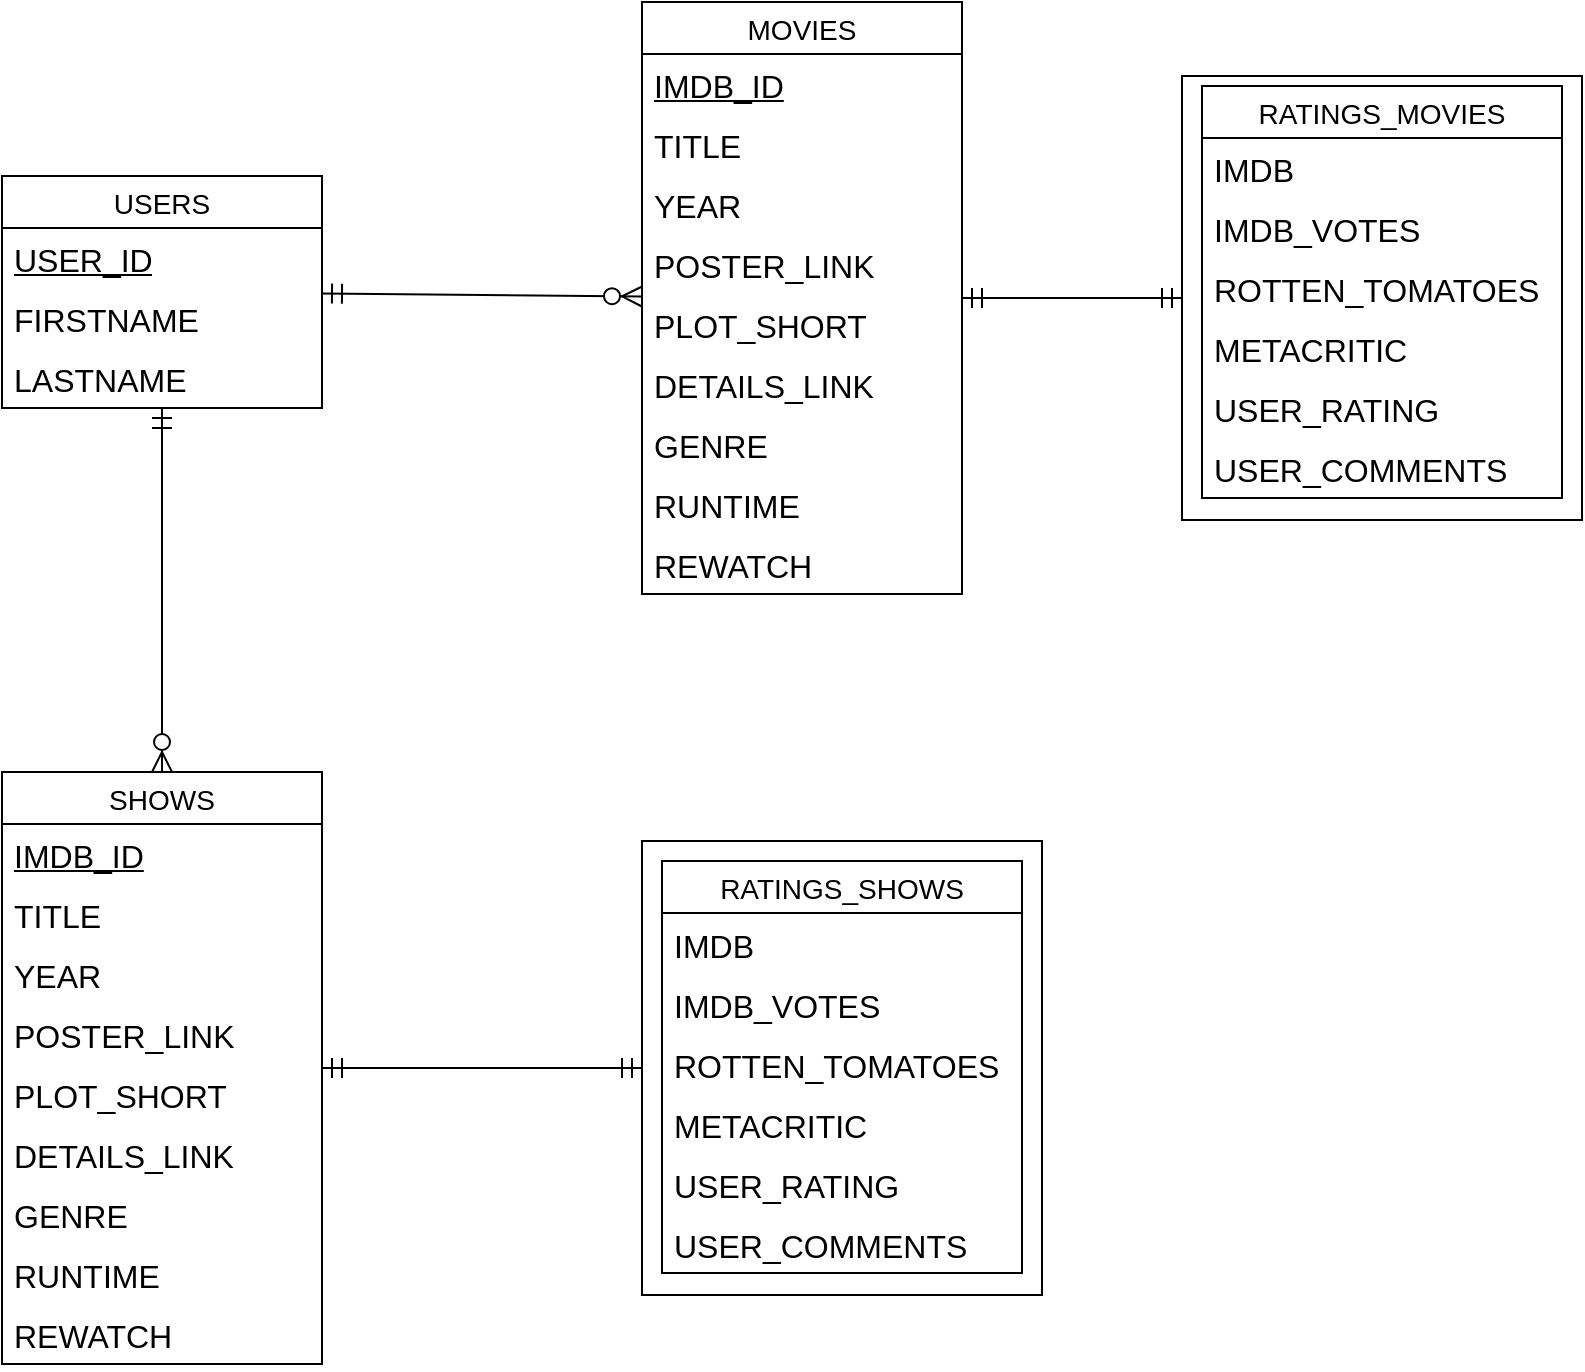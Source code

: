 <mxfile version="21.2.8" type="device">
  <diagram name="Page-1" id="8Yxw0-2EO7u4bzrK1ZgC">
    <mxGraphModel dx="686" dy="881" grid="1" gridSize="10" guides="1" tooltips="1" connect="1" arrows="1" fold="1" page="1" pageScale="1" pageWidth="1169" pageHeight="1654" math="0" shadow="0">
      <root>
        <mxCell id="0" />
        <mxCell id="1" parent="0" />
        <mxCell id="6EMTmxhxOvaFED-n2ocW-70" value="" style="rounded=0;whiteSpace=wrap;html=1;fontSize=16;" vertex="1" parent="1">
          <mxGeometry x="630" y="47" width="200" height="222" as="geometry" />
        </mxCell>
        <mxCell id="6EMTmxhxOvaFED-n2ocW-69" value="" style="rounded=0;whiteSpace=wrap;html=1;fontSize=16;" vertex="1" parent="1">
          <mxGeometry x="360" y="429.5" width="200" height="227" as="geometry" />
        </mxCell>
        <mxCell id="6EMTmxhxOvaFED-n2ocW-1" value="USERS" style="swimlane;fontStyle=0;childLayout=stackLayout;horizontal=1;startSize=26;horizontalStack=0;resizeParent=1;resizeParentMax=0;resizeLast=0;collapsible=1;marginBottom=0;align=center;fontSize=14;" vertex="1" parent="1">
          <mxGeometry x="40" y="97" width="160" height="116" as="geometry" />
        </mxCell>
        <mxCell id="6EMTmxhxOvaFED-n2ocW-2" value="&lt;u&gt;USER_ID&lt;/u&gt;" style="text;strokeColor=none;fillColor=none;spacingLeft=4;spacingRight=4;overflow=hidden;rotatable=0;points=[[0,0.5],[1,0.5]];portConstraint=eastwest;fontSize=16;whiteSpace=wrap;html=1;" vertex="1" parent="6EMTmxhxOvaFED-n2ocW-1">
          <mxGeometry y="26" width="160" height="30" as="geometry" />
        </mxCell>
        <mxCell id="6EMTmxhxOvaFED-n2ocW-3" value="FIRSTNAME" style="text;strokeColor=none;fillColor=none;spacingLeft=4;spacingRight=4;overflow=hidden;rotatable=0;points=[[0,0.5],[1,0.5]];portConstraint=eastwest;fontSize=16;whiteSpace=wrap;html=1;" vertex="1" parent="6EMTmxhxOvaFED-n2ocW-1">
          <mxGeometry y="56" width="160" height="30" as="geometry" />
        </mxCell>
        <mxCell id="6EMTmxhxOvaFED-n2ocW-4" value="LASTNAME" style="text;strokeColor=none;fillColor=none;spacingLeft=4;spacingRight=4;overflow=hidden;rotatable=0;points=[[0,0.5],[1,0.5]];portConstraint=eastwest;fontSize=16;whiteSpace=wrap;html=1;" vertex="1" parent="6EMTmxhxOvaFED-n2ocW-1">
          <mxGeometry y="86" width="160" height="30" as="geometry" />
        </mxCell>
        <mxCell id="6EMTmxhxOvaFED-n2ocW-17" value="SHOWS" style="swimlane;fontStyle=0;childLayout=stackLayout;horizontal=1;startSize=26;horizontalStack=0;resizeParent=1;resizeParentMax=0;resizeLast=0;collapsible=1;marginBottom=0;align=center;fontSize=14;" vertex="1" parent="1">
          <mxGeometry x="40" y="395" width="160" height="296" as="geometry" />
        </mxCell>
        <mxCell id="6EMTmxhxOvaFED-n2ocW-40" value="IMDB_ID" style="text;strokeColor=none;fillColor=none;spacingLeft=4;spacingRight=4;overflow=hidden;rotatable=0;points=[[0,0.5],[1,0.5]];portConstraint=eastwest;fontSize=16;whiteSpace=wrap;html=1;fontStyle=4" vertex="1" parent="6EMTmxhxOvaFED-n2ocW-17">
          <mxGeometry y="26" width="160" height="30" as="geometry" />
        </mxCell>
        <mxCell id="6EMTmxhxOvaFED-n2ocW-18" value="TITLE" style="text;strokeColor=none;fillColor=none;spacingLeft=4;spacingRight=4;overflow=hidden;rotatable=0;points=[[0,0.5],[1,0.5]];portConstraint=eastwest;fontSize=16;whiteSpace=wrap;html=1;" vertex="1" parent="6EMTmxhxOvaFED-n2ocW-17">
          <mxGeometry y="56" width="160" height="30" as="geometry" />
        </mxCell>
        <mxCell id="6EMTmxhxOvaFED-n2ocW-71" value="YEAR" style="text;strokeColor=none;fillColor=none;spacingLeft=4;spacingRight=4;overflow=hidden;rotatable=0;points=[[0,0.5],[1,0.5]];portConstraint=eastwest;fontSize=16;whiteSpace=wrap;html=1;" vertex="1" parent="6EMTmxhxOvaFED-n2ocW-17">
          <mxGeometry y="86" width="160" height="30" as="geometry" />
        </mxCell>
        <mxCell id="6EMTmxhxOvaFED-n2ocW-73" value="POSTER_LINK" style="text;strokeColor=none;fillColor=none;spacingLeft=4;spacingRight=4;overflow=hidden;rotatable=0;points=[[0,0.5],[1,0.5]];portConstraint=eastwest;fontSize=16;whiteSpace=wrap;html=1;" vertex="1" parent="6EMTmxhxOvaFED-n2ocW-17">
          <mxGeometry y="116" width="160" height="30" as="geometry" />
        </mxCell>
        <mxCell id="6EMTmxhxOvaFED-n2ocW-74" value="PLOT_SHORT" style="text;strokeColor=none;fillColor=none;spacingLeft=4;spacingRight=4;overflow=hidden;rotatable=0;points=[[0,0.5],[1,0.5]];portConstraint=eastwest;fontSize=16;whiteSpace=wrap;html=1;" vertex="1" parent="6EMTmxhxOvaFED-n2ocW-17">
          <mxGeometry y="146" width="160" height="30" as="geometry" />
        </mxCell>
        <mxCell id="6EMTmxhxOvaFED-n2ocW-44" value="DETAILS_LINK" style="text;strokeColor=none;fillColor=none;spacingLeft=4;spacingRight=4;overflow=hidden;rotatable=0;points=[[0,0.5],[1,0.5]];portConstraint=eastwest;fontSize=16;whiteSpace=wrap;html=1;" vertex="1" parent="6EMTmxhxOvaFED-n2ocW-17">
          <mxGeometry y="176" width="160" height="30" as="geometry" />
        </mxCell>
        <mxCell id="6EMTmxhxOvaFED-n2ocW-47" value="GENRE" style="text;strokeColor=none;fillColor=none;spacingLeft=4;spacingRight=4;overflow=hidden;rotatable=0;points=[[0,0.5],[1,0.5]];portConstraint=eastwest;fontSize=16;whiteSpace=wrap;html=1;" vertex="1" parent="6EMTmxhxOvaFED-n2ocW-17">
          <mxGeometry y="206" width="160" height="30" as="geometry" />
        </mxCell>
        <mxCell id="6EMTmxhxOvaFED-n2ocW-46" value="RUNTIME" style="text;strokeColor=none;fillColor=none;spacingLeft=4;spacingRight=4;overflow=hidden;rotatable=0;points=[[0,0.5],[1,0.5]];portConstraint=eastwest;fontSize=16;whiteSpace=wrap;html=1;" vertex="1" parent="6EMTmxhxOvaFED-n2ocW-17">
          <mxGeometry y="236" width="160" height="30" as="geometry" />
        </mxCell>
        <mxCell id="6EMTmxhxOvaFED-n2ocW-48" value="REWATCH" style="text;strokeColor=none;fillColor=none;spacingLeft=4;spacingRight=4;overflow=hidden;rotatable=0;points=[[0,0.5],[1,0.5]];portConstraint=eastwest;fontSize=16;whiteSpace=wrap;html=1;" vertex="1" parent="6EMTmxhxOvaFED-n2ocW-17">
          <mxGeometry y="266" width="160" height="30" as="geometry" />
        </mxCell>
        <mxCell id="6EMTmxhxOvaFED-n2ocW-19" value="" style="fontSize=12;html=1;endArrow=ERzeroToMany;startArrow=ERmandOne;rounded=0;startSize=8;endSize=8;" edge="1" parent="1" source="6EMTmxhxOvaFED-n2ocW-1" target="6EMTmxhxOvaFED-n2ocW-75">
          <mxGeometry width="100" height="100" relative="1" as="geometry">
            <mxPoint x="520" y="86.75" as="sourcePoint" />
            <mxPoint x="360" y="174.25" as="targetPoint" />
          </mxGeometry>
        </mxCell>
        <mxCell id="6EMTmxhxOvaFED-n2ocW-20" value="" style="fontSize=12;html=1;endArrow=ERzeroToMany;startArrow=ERmandOne;rounded=0;startSize=8;endSize=8;" edge="1" parent="1" source="6EMTmxhxOvaFED-n2ocW-1" target="6EMTmxhxOvaFED-n2ocW-17">
          <mxGeometry width="100" height="100" relative="1" as="geometry">
            <mxPoint x="120" y="371" as="sourcePoint" />
            <mxPoint x="120" y="365" as="targetPoint" />
          </mxGeometry>
        </mxCell>
        <mxCell id="6EMTmxhxOvaFED-n2ocW-25" value="RATINGS_MOVIES" style="swimlane;fontStyle=0;childLayout=stackLayout;horizontal=1;startSize=26;horizontalStack=0;resizeParent=1;resizeParentMax=0;resizeLast=0;collapsible=1;marginBottom=0;align=center;fontSize=14;" vertex="1" parent="1">
          <mxGeometry x="640" y="52" width="180" height="206" as="geometry" />
        </mxCell>
        <mxCell id="6EMTmxhxOvaFED-n2ocW-32" value="IMDB" style="text;strokeColor=none;fillColor=none;spacingLeft=4;spacingRight=4;overflow=hidden;rotatable=0;points=[[0,0.5],[1,0.5]];portConstraint=eastwest;fontSize=16;whiteSpace=wrap;html=1;" vertex="1" parent="6EMTmxhxOvaFED-n2ocW-25">
          <mxGeometry y="26" width="180" height="30" as="geometry" />
        </mxCell>
        <mxCell id="6EMTmxhxOvaFED-n2ocW-26" value="IMDB_VOTES" style="text;strokeColor=none;fillColor=none;spacingLeft=4;spacingRight=4;overflow=hidden;rotatable=0;points=[[0,0.5],[1,0.5]];portConstraint=eastwest;fontSize=16;whiteSpace=wrap;html=1;" vertex="1" parent="6EMTmxhxOvaFED-n2ocW-25">
          <mxGeometry y="56" width="180" height="30" as="geometry" />
        </mxCell>
        <mxCell id="6EMTmxhxOvaFED-n2ocW-27" value="ROTTEN_TOMATOES" style="text;strokeColor=none;fillColor=none;spacingLeft=4;spacingRight=4;overflow=hidden;rotatable=0;points=[[0,0.5],[1,0.5]];portConstraint=eastwest;fontSize=16;whiteSpace=wrap;html=1;" vertex="1" parent="6EMTmxhxOvaFED-n2ocW-25">
          <mxGeometry y="86" width="180" height="30" as="geometry" />
        </mxCell>
        <mxCell id="6EMTmxhxOvaFED-n2ocW-28" value="METACRITIC" style="text;strokeColor=none;fillColor=none;spacingLeft=4;spacingRight=4;overflow=hidden;rotatable=0;points=[[0,0.5],[1,0.5]];portConstraint=eastwest;fontSize=16;whiteSpace=wrap;html=1;" vertex="1" parent="6EMTmxhxOvaFED-n2ocW-25">
          <mxGeometry y="116" width="180" height="30" as="geometry" />
        </mxCell>
        <mxCell id="6EMTmxhxOvaFED-n2ocW-83" value="USER_RATING" style="text;strokeColor=none;fillColor=none;spacingLeft=4;spacingRight=4;overflow=hidden;rotatable=0;points=[[0,0.5],[1,0.5]];portConstraint=eastwest;fontSize=16;whiteSpace=wrap;html=1;" vertex="1" parent="6EMTmxhxOvaFED-n2ocW-25">
          <mxGeometry y="146" width="180" height="30" as="geometry" />
        </mxCell>
        <mxCell id="6EMTmxhxOvaFED-n2ocW-82" value="USER_COMMENTS" style="text;strokeColor=none;fillColor=none;spacingLeft=4;spacingRight=4;overflow=hidden;rotatable=0;points=[[0,0.5],[1,0.5]];portConstraint=eastwest;fontSize=16;whiteSpace=wrap;html=1;" vertex="1" parent="6EMTmxhxOvaFED-n2ocW-25">
          <mxGeometry y="176" width="180" height="30" as="geometry" />
        </mxCell>
        <mxCell id="6EMTmxhxOvaFED-n2ocW-31" value="" style="fontSize=12;html=1;endArrow=ERmandOne;startArrow=ERmandOne;rounded=0;startSize=8;endSize=8;exitX=0;exitY=0.5;exitDx=0;exitDy=0;" edge="1" parent="1" source="6EMTmxhxOvaFED-n2ocW-70" target="6EMTmxhxOvaFED-n2ocW-75">
          <mxGeometry width="100" height="100" relative="1" as="geometry">
            <mxPoint x="550" y="100" as="sourcePoint" />
            <mxPoint x="520" y="173" as="targetPoint" />
          </mxGeometry>
        </mxCell>
        <mxCell id="6EMTmxhxOvaFED-n2ocW-33" value="RATINGS_SHOWS" style="swimlane;fontStyle=0;childLayout=stackLayout;horizontal=1;startSize=26;horizontalStack=0;resizeParent=1;resizeParentMax=0;resizeLast=0;collapsible=1;marginBottom=0;align=center;fontSize=14;" vertex="1" parent="1">
          <mxGeometry x="370" y="439.5" width="180" height="206" as="geometry" />
        </mxCell>
        <mxCell id="6EMTmxhxOvaFED-n2ocW-34" value="IMDB" style="text;strokeColor=none;fillColor=none;spacingLeft=4;spacingRight=4;overflow=hidden;rotatable=0;points=[[0,0.5],[1,0.5]];portConstraint=eastwest;fontSize=16;whiteSpace=wrap;html=1;" vertex="1" parent="6EMTmxhxOvaFED-n2ocW-33">
          <mxGeometry y="26" width="180" height="30" as="geometry" />
        </mxCell>
        <mxCell id="6EMTmxhxOvaFED-n2ocW-35" value="IMDB_VOTES" style="text;strokeColor=none;fillColor=none;spacingLeft=4;spacingRight=4;overflow=hidden;rotatable=0;points=[[0,0.5],[1,0.5]];portConstraint=eastwest;fontSize=16;whiteSpace=wrap;html=1;" vertex="1" parent="6EMTmxhxOvaFED-n2ocW-33">
          <mxGeometry y="56" width="180" height="30" as="geometry" />
        </mxCell>
        <mxCell id="6EMTmxhxOvaFED-n2ocW-36" value="ROTTEN_TOMATOES" style="text;strokeColor=none;fillColor=none;spacingLeft=4;spacingRight=4;overflow=hidden;rotatable=0;points=[[0,0.5],[1,0.5]];portConstraint=eastwest;fontSize=16;whiteSpace=wrap;html=1;" vertex="1" parent="6EMTmxhxOvaFED-n2ocW-33">
          <mxGeometry y="86" width="180" height="30" as="geometry" />
        </mxCell>
        <mxCell id="6EMTmxhxOvaFED-n2ocW-37" value="METACRITIC" style="text;strokeColor=none;fillColor=none;spacingLeft=4;spacingRight=4;overflow=hidden;rotatable=0;points=[[0,0.5],[1,0.5]];portConstraint=eastwest;fontSize=16;whiteSpace=wrap;html=1;" vertex="1" parent="6EMTmxhxOvaFED-n2ocW-33">
          <mxGeometry y="116" width="180" height="30" as="geometry" />
        </mxCell>
        <mxCell id="6EMTmxhxOvaFED-n2ocW-42" value="USER_RATING" style="text;strokeColor=none;fillColor=none;spacingLeft=4;spacingRight=4;overflow=hidden;rotatable=0;points=[[0,0.5],[1,0.5]];portConstraint=eastwest;fontSize=16;whiteSpace=wrap;html=1;" vertex="1" parent="6EMTmxhxOvaFED-n2ocW-33">
          <mxGeometry y="146" width="180" height="30" as="geometry" />
        </mxCell>
        <mxCell id="6EMTmxhxOvaFED-n2ocW-43" value="USER_COMMENTS" style="text;strokeColor=none;fillColor=none;spacingLeft=4;spacingRight=4;overflow=hidden;rotatable=0;points=[[0,0.5],[1,0.5]];portConstraint=eastwest;fontSize=16;whiteSpace=wrap;html=1;" vertex="1" parent="6EMTmxhxOvaFED-n2ocW-33">
          <mxGeometry y="176" width="180" height="30" as="geometry" />
        </mxCell>
        <mxCell id="6EMTmxhxOvaFED-n2ocW-38" value="" style="fontSize=12;html=1;endArrow=ERmandOne;startArrow=ERmandOne;rounded=0;startSize=8;endSize=8;exitX=0;exitY=0.5;exitDx=0;exitDy=0;" edge="1" parent="1" source="6EMTmxhxOvaFED-n2ocW-69" target="6EMTmxhxOvaFED-n2ocW-17">
          <mxGeometry width="100" height="100" relative="1" as="geometry">
            <mxPoint x="310" y="430" as="sourcePoint" />
            <mxPoint x="-160" y="575" as="targetPoint" />
          </mxGeometry>
        </mxCell>
        <mxCell id="6EMTmxhxOvaFED-n2ocW-75" value="MOVIES" style="swimlane;fontStyle=0;childLayout=stackLayout;horizontal=1;startSize=26;horizontalStack=0;resizeParent=1;resizeParentMax=0;resizeLast=0;collapsible=1;marginBottom=0;align=center;fontSize=14;" vertex="1" parent="1">
          <mxGeometry x="360" y="10" width="160" height="296" as="geometry" />
        </mxCell>
        <mxCell id="6EMTmxhxOvaFED-n2ocW-76" value="IMDB_ID" style="text;strokeColor=none;fillColor=none;spacingLeft=4;spacingRight=4;overflow=hidden;rotatable=0;points=[[0,0.5],[1,0.5]];portConstraint=eastwest;fontSize=16;whiteSpace=wrap;html=1;fontStyle=4" vertex="1" parent="6EMTmxhxOvaFED-n2ocW-75">
          <mxGeometry y="26" width="160" height="30" as="geometry" />
        </mxCell>
        <mxCell id="6EMTmxhxOvaFED-n2ocW-77" value="TITLE" style="text;strokeColor=none;fillColor=none;spacingLeft=4;spacingRight=4;overflow=hidden;rotatable=0;points=[[0,0.5],[1,0.5]];portConstraint=eastwest;fontSize=16;whiteSpace=wrap;html=1;" vertex="1" parent="6EMTmxhxOvaFED-n2ocW-75">
          <mxGeometry y="56" width="160" height="30" as="geometry" />
        </mxCell>
        <mxCell id="6EMTmxhxOvaFED-n2ocW-78" value="YEAR" style="text;strokeColor=none;fillColor=none;spacingLeft=4;spacingRight=4;overflow=hidden;rotatable=0;points=[[0,0.5],[1,0.5]];portConstraint=eastwest;fontSize=16;whiteSpace=wrap;html=1;" vertex="1" parent="6EMTmxhxOvaFED-n2ocW-75">
          <mxGeometry y="86" width="160" height="30" as="geometry" />
        </mxCell>
        <mxCell id="6EMTmxhxOvaFED-n2ocW-79" value="POSTER_LINK" style="text;strokeColor=none;fillColor=none;spacingLeft=4;spacingRight=4;overflow=hidden;rotatable=0;points=[[0,0.5],[1,0.5]];portConstraint=eastwest;fontSize=16;whiteSpace=wrap;html=1;" vertex="1" parent="6EMTmxhxOvaFED-n2ocW-75">
          <mxGeometry y="116" width="160" height="30" as="geometry" />
        </mxCell>
        <mxCell id="6EMTmxhxOvaFED-n2ocW-80" value="PLOT_SHORT" style="text;strokeColor=none;fillColor=none;spacingLeft=4;spacingRight=4;overflow=hidden;rotatable=0;points=[[0,0.5],[1,0.5]];portConstraint=eastwest;fontSize=16;whiteSpace=wrap;html=1;" vertex="1" parent="6EMTmxhxOvaFED-n2ocW-75">
          <mxGeometry y="146" width="160" height="30" as="geometry" />
        </mxCell>
        <mxCell id="6EMTmxhxOvaFED-n2ocW-81" value="DETAILS_LINK" style="text;strokeColor=none;fillColor=none;spacingLeft=4;spacingRight=4;overflow=hidden;rotatable=0;points=[[0,0.5],[1,0.5]];portConstraint=eastwest;fontSize=16;whiteSpace=wrap;html=1;" vertex="1" parent="6EMTmxhxOvaFED-n2ocW-75">
          <mxGeometry y="176" width="160" height="30" as="geometry" />
        </mxCell>
        <mxCell id="6EMTmxhxOvaFED-n2ocW-85" value="GENRE" style="text;strokeColor=none;fillColor=none;spacingLeft=4;spacingRight=4;overflow=hidden;rotatable=0;points=[[0,0.5],[1,0.5]];portConstraint=eastwest;fontSize=16;whiteSpace=wrap;html=1;" vertex="1" parent="6EMTmxhxOvaFED-n2ocW-75">
          <mxGeometry y="206" width="160" height="30" as="geometry" />
        </mxCell>
        <mxCell id="6EMTmxhxOvaFED-n2ocW-86" value="RUNTIME" style="text;strokeColor=none;fillColor=none;spacingLeft=4;spacingRight=4;overflow=hidden;rotatable=0;points=[[0,0.5],[1,0.5]];portConstraint=eastwest;fontSize=16;whiteSpace=wrap;html=1;" vertex="1" parent="6EMTmxhxOvaFED-n2ocW-75">
          <mxGeometry y="236" width="160" height="30" as="geometry" />
        </mxCell>
        <mxCell id="6EMTmxhxOvaFED-n2ocW-87" value="REWATCH" style="text;strokeColor=none;fillColor=none;spacingLeft=4;spacingRight=4;overflow=hidden;rotatable=0;points=[[0,0.5],[1,0.5]];portConstraint=eastwest;fontSize=16;whiteSpace=wrap;html=1;" vertex="1" parent="6EMTmxhxOvaFED-n2ocW-75">
          <mxGeometry y="266" width="160" height="30" as="geometry" />
        </mxCell>
      </root>
    </mxGraphModel>
  </diagram>
</mxfile>
